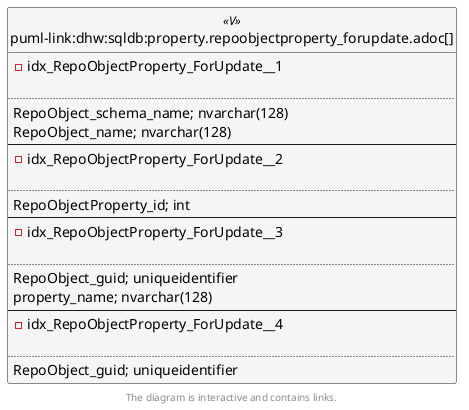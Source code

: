 @startuml
left to right direction
'top to bottom direction
hide circle
'avoide "." issues:
set namespaceSeparator none


skinparam class {
  BackgroundColor White
  BackgroundColor<<FN>> Yellow
  BackgroundColor<<FS>> Yellow
  BackgroundColor<<FT>> LightGray
  BackgroundColor<<IF>> Yellow
  BackgroundColor<<IS>> Yellow
  BackgroundColor<<P>> Aqua
  BackgroundColor<<PC>> Aqua
  BackgroundColor<<SN>> Yellow
  BackgroundColor<<SO>> SlateBlue
  BackgroundColor<<TF>> LightGray
  BackgroundColor<<TR>> Tomato
  BackgroundColor<<U>> White
  BackgroundColor<<V>> WhiteSmoke
  BackgroundColor<<X>> Aqua
  BackgroundColor<<external>> AliceBlue
}


entity "puml-link:dhw:sqldb:property.repoobjectproperty_forupdate.adoc[]" as property.RepoObjectProperty_ForUpdate << V >> {
- idx_RepoObjectProperty_ForUpdate__1

..
RepoObject_schema_name; nvarchar(128)
RepoObject_name; nvarchar(128)
--
- idx_RepoObjectProperty_ForUpdate__2

..
RepoObjectProperty_id; int
--
- idx_RepoObjectProperty_ForUpdate__3

..
RepoObject_guid; uniqueidentifier
property_name; nvarchar(128)
--
- idx_RepoObjectProperty_ForUpdate__4

..
RepoObject_guid; uniqueidentifier
}

footer The diagram is interactive and contains links.
@enduml

